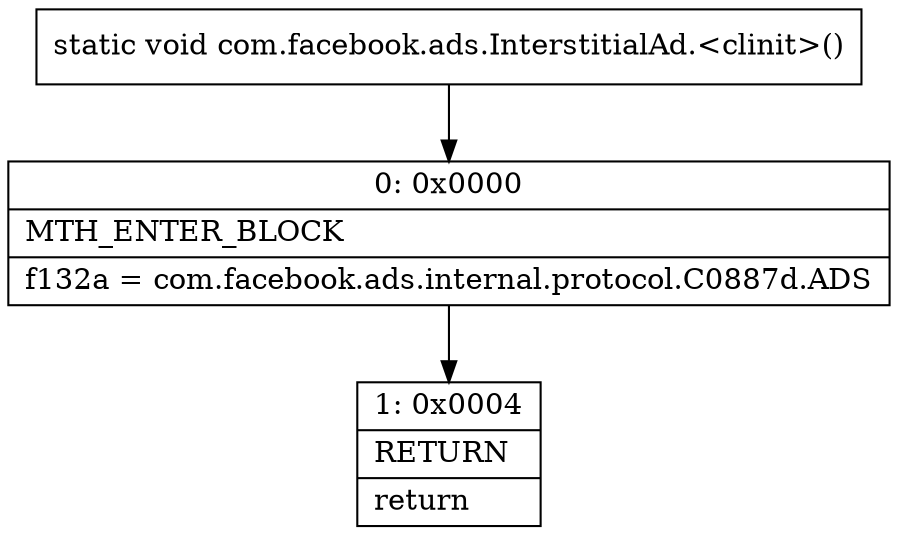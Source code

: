 digraph "CFG forcom.facebook.ads.InterstitialAd.\<clinit\>()V" {
Node_0 [shape=record,label="{0\:\ 0x0000|MTH_ENTER_BLOCK\l|f132a = com.facebook.ads.internal.protocol.C0887d.ADS\l}"];
Node_1 [shape=record,label="{1\:\ 0x0004|RETURN\l|return\l}"];
MethodNode[shape=record,label="{static void com.facebook.ads.InterstitialAd.\<clinit\>() }"];
MethodNode -> Node_0;
Node_0 -> Node_1;
}

